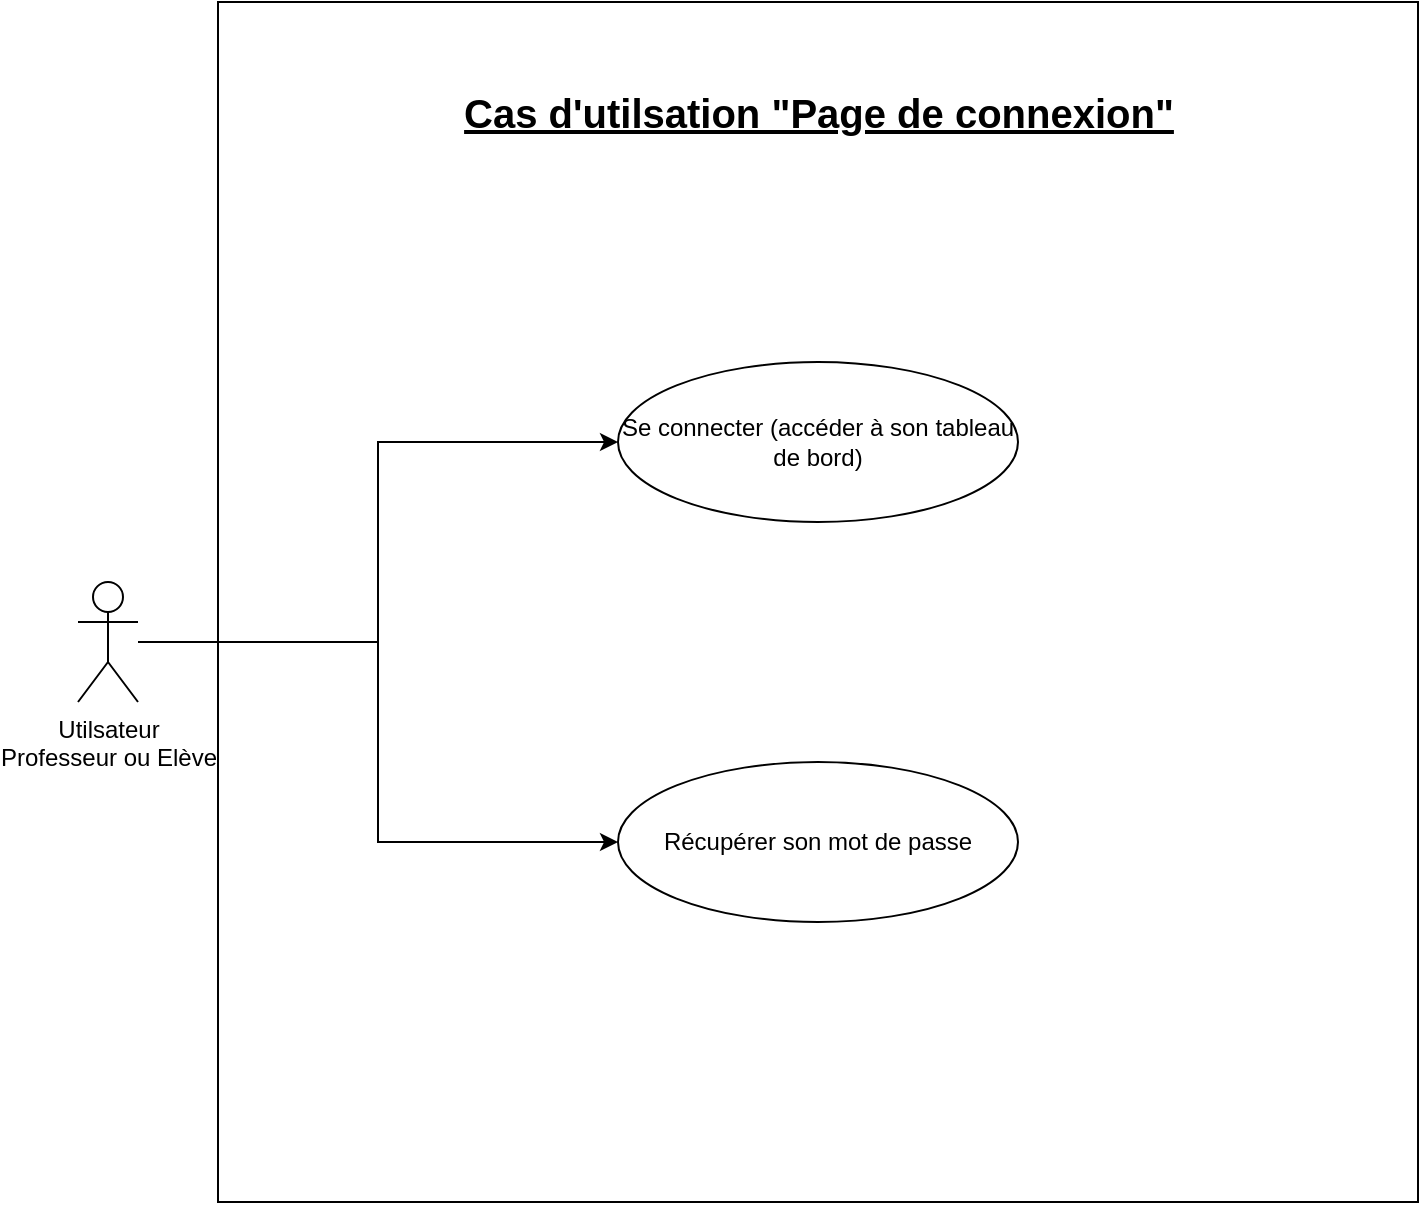 <mxfile version="14.5.1" type="device"><diagram id="pbvzX-3rY17ACfLRN-KZ" name="Page-1"><mxGraphModel dx="1024" dy="592" grid="1" gridSize="10" guides="1" tooltips="1" connect="1" arrows="1" fold="1" page="1" pageScale="1" pageWidth="827" pageHeight="1169" math="0" shadow="0"><root><mxCell id="0"/><mxCell id="1" parent="0"/><mxCell id="MEeJwPvar1ZSVrfSUjnp-56" value="" style="whiteSpace=wrap;html=1;aspect=fixed;fontSize=20;" parent="1" vertex="1"><mxGeometry x="120" width="600" height="600" as="geometry"/></mxCell><mxCell id="PbX2mE5l41aYWAZBf20w-1" style="edgeStyle=orthogonalEdgeStyle;rounded=0;orthogonalLoop=1;jettySize=auto;html=1;entryX=0;entryY=0.5;entryDx=0;entryDy=0;" parent="1" source="MEeJwPvar1ZSVrfSUjnp-1" target="MEeJwPvar1ZSVrfSUjnp-11" edge="1"><mxGeometry relative="1" as="geometry"/></mxCell><mxCell id="GG6Z79vi61lx6XoRXcLG-2" style="edgeStyle=orthogonalEdgeStyle;rounded=0;orthogonalLoop=1;jettySize=auto;html=1;entryX=0;entryY=0.5;entryDx=0;entryDy=0;" parent="1" source="MEeJwPvar1ZSVrfSUjnp-1" target="GG6Z79vi61lx6XoRXcLG-1" edge="1"><mxGeometry relative="1" as="geometry"/></mxCell><mxCell id="MEeJwPvar1ZSVrfSUjnp-1" value="Utilsateur&lt;br&gt;Professeur ou Elève" style="shape=umlActor;verticalLabelPosition=bottom;verticalAlign=top;html=1;outlineConnect=0;" parent="1" vertex="1"><mxGeometry x="50" y="290" width="30" height="60" as="geometry"/></mxCell><mxCell id="MEeJwPvar1ZSVrfSUjnp-11" value="Récupérer son mot de passe" style="ellipse;whiteSpace=wrap;html=1;" parent="1" vertex="1"><mxGeometry x="320" y="380" width="200" height="80" as="geometry"/></mxCell><mxCell id="MEeJwPvar1ZSVrfSUjnp-40" value="Cas d'utilsation &quot;Page de connexion&quot;" style="text;html=1;align=center;verticalAlign=middle;resizable=0;points=[];autosize=1;strokeColor=none;fontStyle=5;fontSize=20;" parent="1" vertex="1"><mxGeometry x="235" y="40" width="370" height="30" as="geometry"/></mxCell><mxCell id="GG6Z79vi61lx6XoRXcLG-1" value="Se connecter (accéder à son tableau de bord)" style="ellipse;whiteSpace=wrap;html=1;" parent="1" vertex="1"><mxGeometry x="320" y="180" width="200" height="80" as="geometry"/></mxCell></root></mxGraphModel></diagram></mxfile>